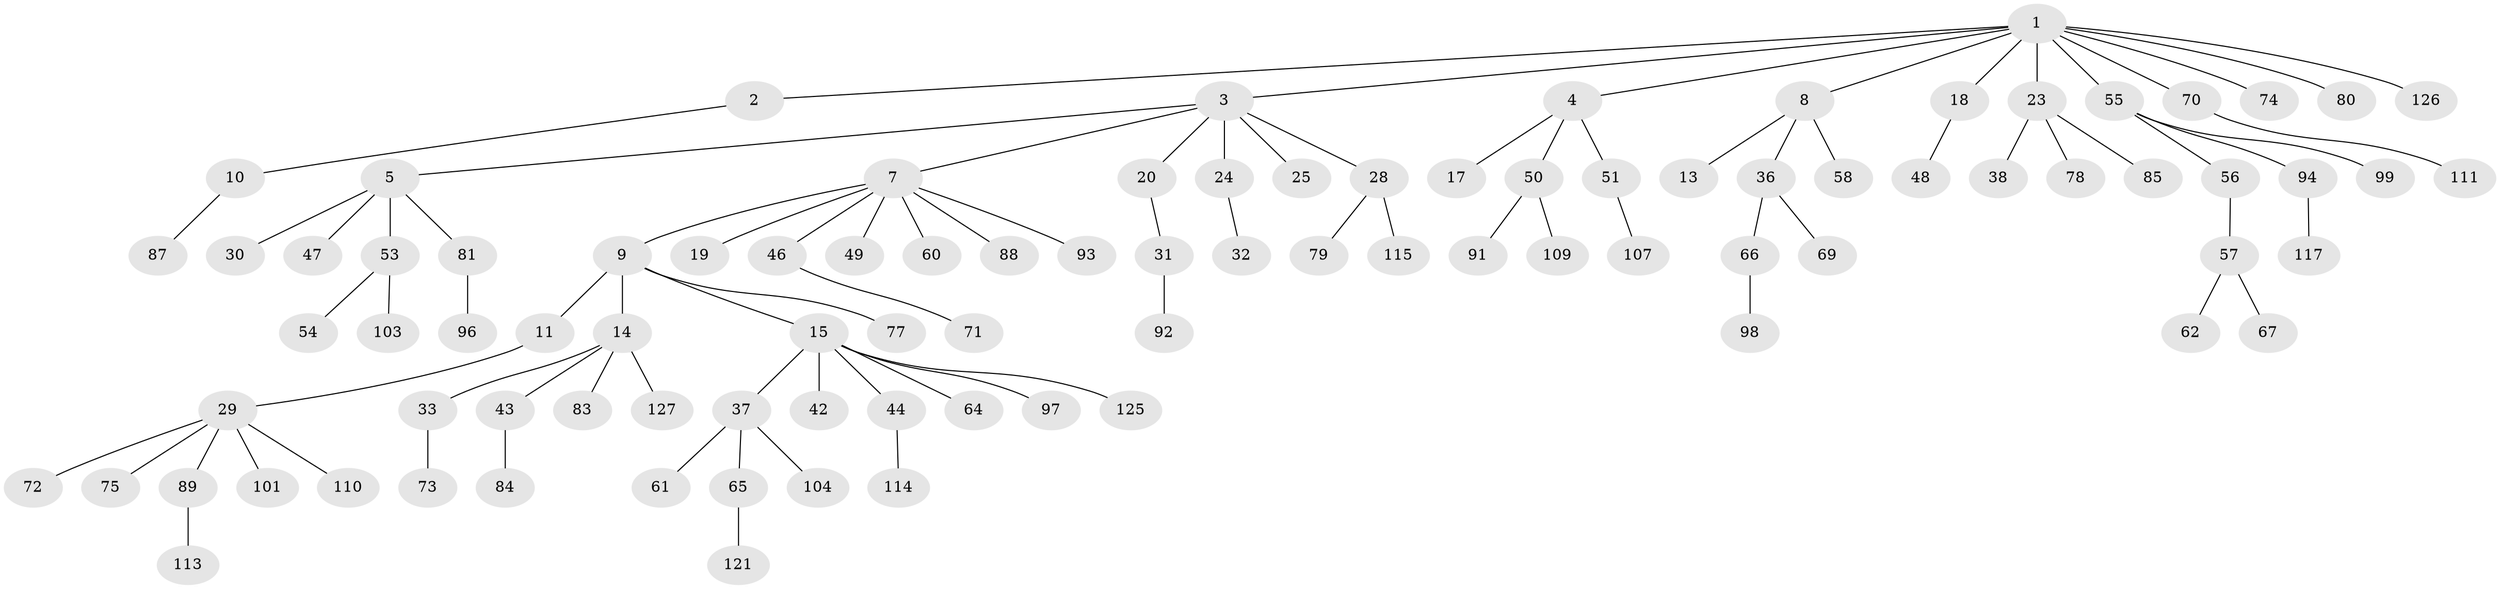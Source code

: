 // Generated by graph-tools (version 1.1) at 2025/52/02/27/25 19:52:11]
// undirected, 92 vertices, 91 edges
graph export_dot {
graph [start="1"]
  node [color=gray90,style=filled];
  1 [super="+6"];
  2;
  3 [super="+22"];
  4 [super="+26"];
  5 [super="+12"];
  7 [super="+34"];
  8;
  9;
  10 [super="+16"];
  11;
  13;
  14 [super="+27"];
  15 [super="+21"];
  17;
  18 [super="+39"];
  19;
  20 [super="+68"];
  23 [super="+45"];
  24;
  25;
  28;
  29 [super="+41"];
  30;
  31 [super="+40"];
  32 [super="+35"];
  33;
  36 [super="+95"];
  37 [super="+52"];
  38 [super="+105"];
  42;
  43;
  44 [super="+90"];
  46 [super="+116"];
  47 [super="+59"];
  48;
  49;
  50 [super="+63"];
  51 [super="+86"];
  53 [super="+76"];
  54;
  55;
  56;
  57 [super="+112"];
  58;
  60;
  61 [super="+108"];
  62;
  64 [super="+124"];
  65;
  66;
  67;
  69 [super="+102"];
  70 [super="+82"];
  71;
  72;
  73 [super="+123"];
  74;
  75;
  77;
  78;
  79;
  80;
  81;
  83;
  84 [super="+100"];
  85;
  87 [super="+106"];
  88 [super="+120"];
  89;
  91;
  92 [super="+129"];
  93;
  94 [super="+122"];
  96;
  97;
  98;
  99 [super="+130"];
  101;
  103 [super="+119"];
  104;
  107;
  109;
  110;
  111;
  113 [super="+118"];
  114;
  115 [super="+128"];
  117;
  121;
  125;
  126;
  127;
  1 -- 2;
  1 -- 3;
  1 -- 4;
  1 -- 55;
  1 -- 80;
  1 -- 18;
  1 -- 70;
  1 -- 23;
  1 -- 8;
  1 -- 74;
  1 -- 126;
  2 -- 10;
  3 -- 5;
  3 -- 7;
  3 -- 20;
  3 -- 28;
  3 -- 24;
  3 -- 25;
  4 -- 17;
  4 -- 50;
  4 -- 51;
  5 -- 30;
  5 -- 81;
  5 -- 53;
  5 -- 47;
  7 -- 9;
  7 -- 19;
  7 -- 60;
  7 -- 93;
  7 -- 88;
  7 -- 49;
  7 -- 46;
  8 -- 13;
  8 -- 36;
  8 -- 58;
  9 -- 11;
  9 -- 14;
  9 -- 15;
  9 -- 77;
  10 -- 87;
  11 -- 29;
  14 -- 33;
  14 -- 43;
  14 -- 127;
  14 -- 83;
  15 -- 42;
  15 -- 44;
  15 -- 64;
  15 -- 97;
  15 -- 125;
  15 -- 37;
  18 -- 48;
  20 -- 31;
  23 -- 38;
  23 -- 85;
  23 -- 78;
  24 -- 32;
  28 -- 79;
  28 -- 115;
  29 -- 75;
  29 -- 89;
  29 -- 110;
  29 -- 72;
  29 -- 101;
  31 -- 92;
  33 -- 73;
  36 -- 66;
  36 -- 69;
  37 -- 61;
  37 -- 104;
  37 -- 65;
  43 -- 84;
  44 -- 114;
  46 -- 71;
  50 -- 91;
  50 -- 109;
  51 -- 107;
  53 -- 54;
  53 -- 103;
  55 -- 56;
  55 -- 94;
  55 -- 99;
  56 -- 57;
  57 -- 62;
  57 -- 67;
  65 -- 121;
  66 -- 98;
  70 -- 111;
  81 -- 96;
  89 -- 113;
  94 -- 117;
}
